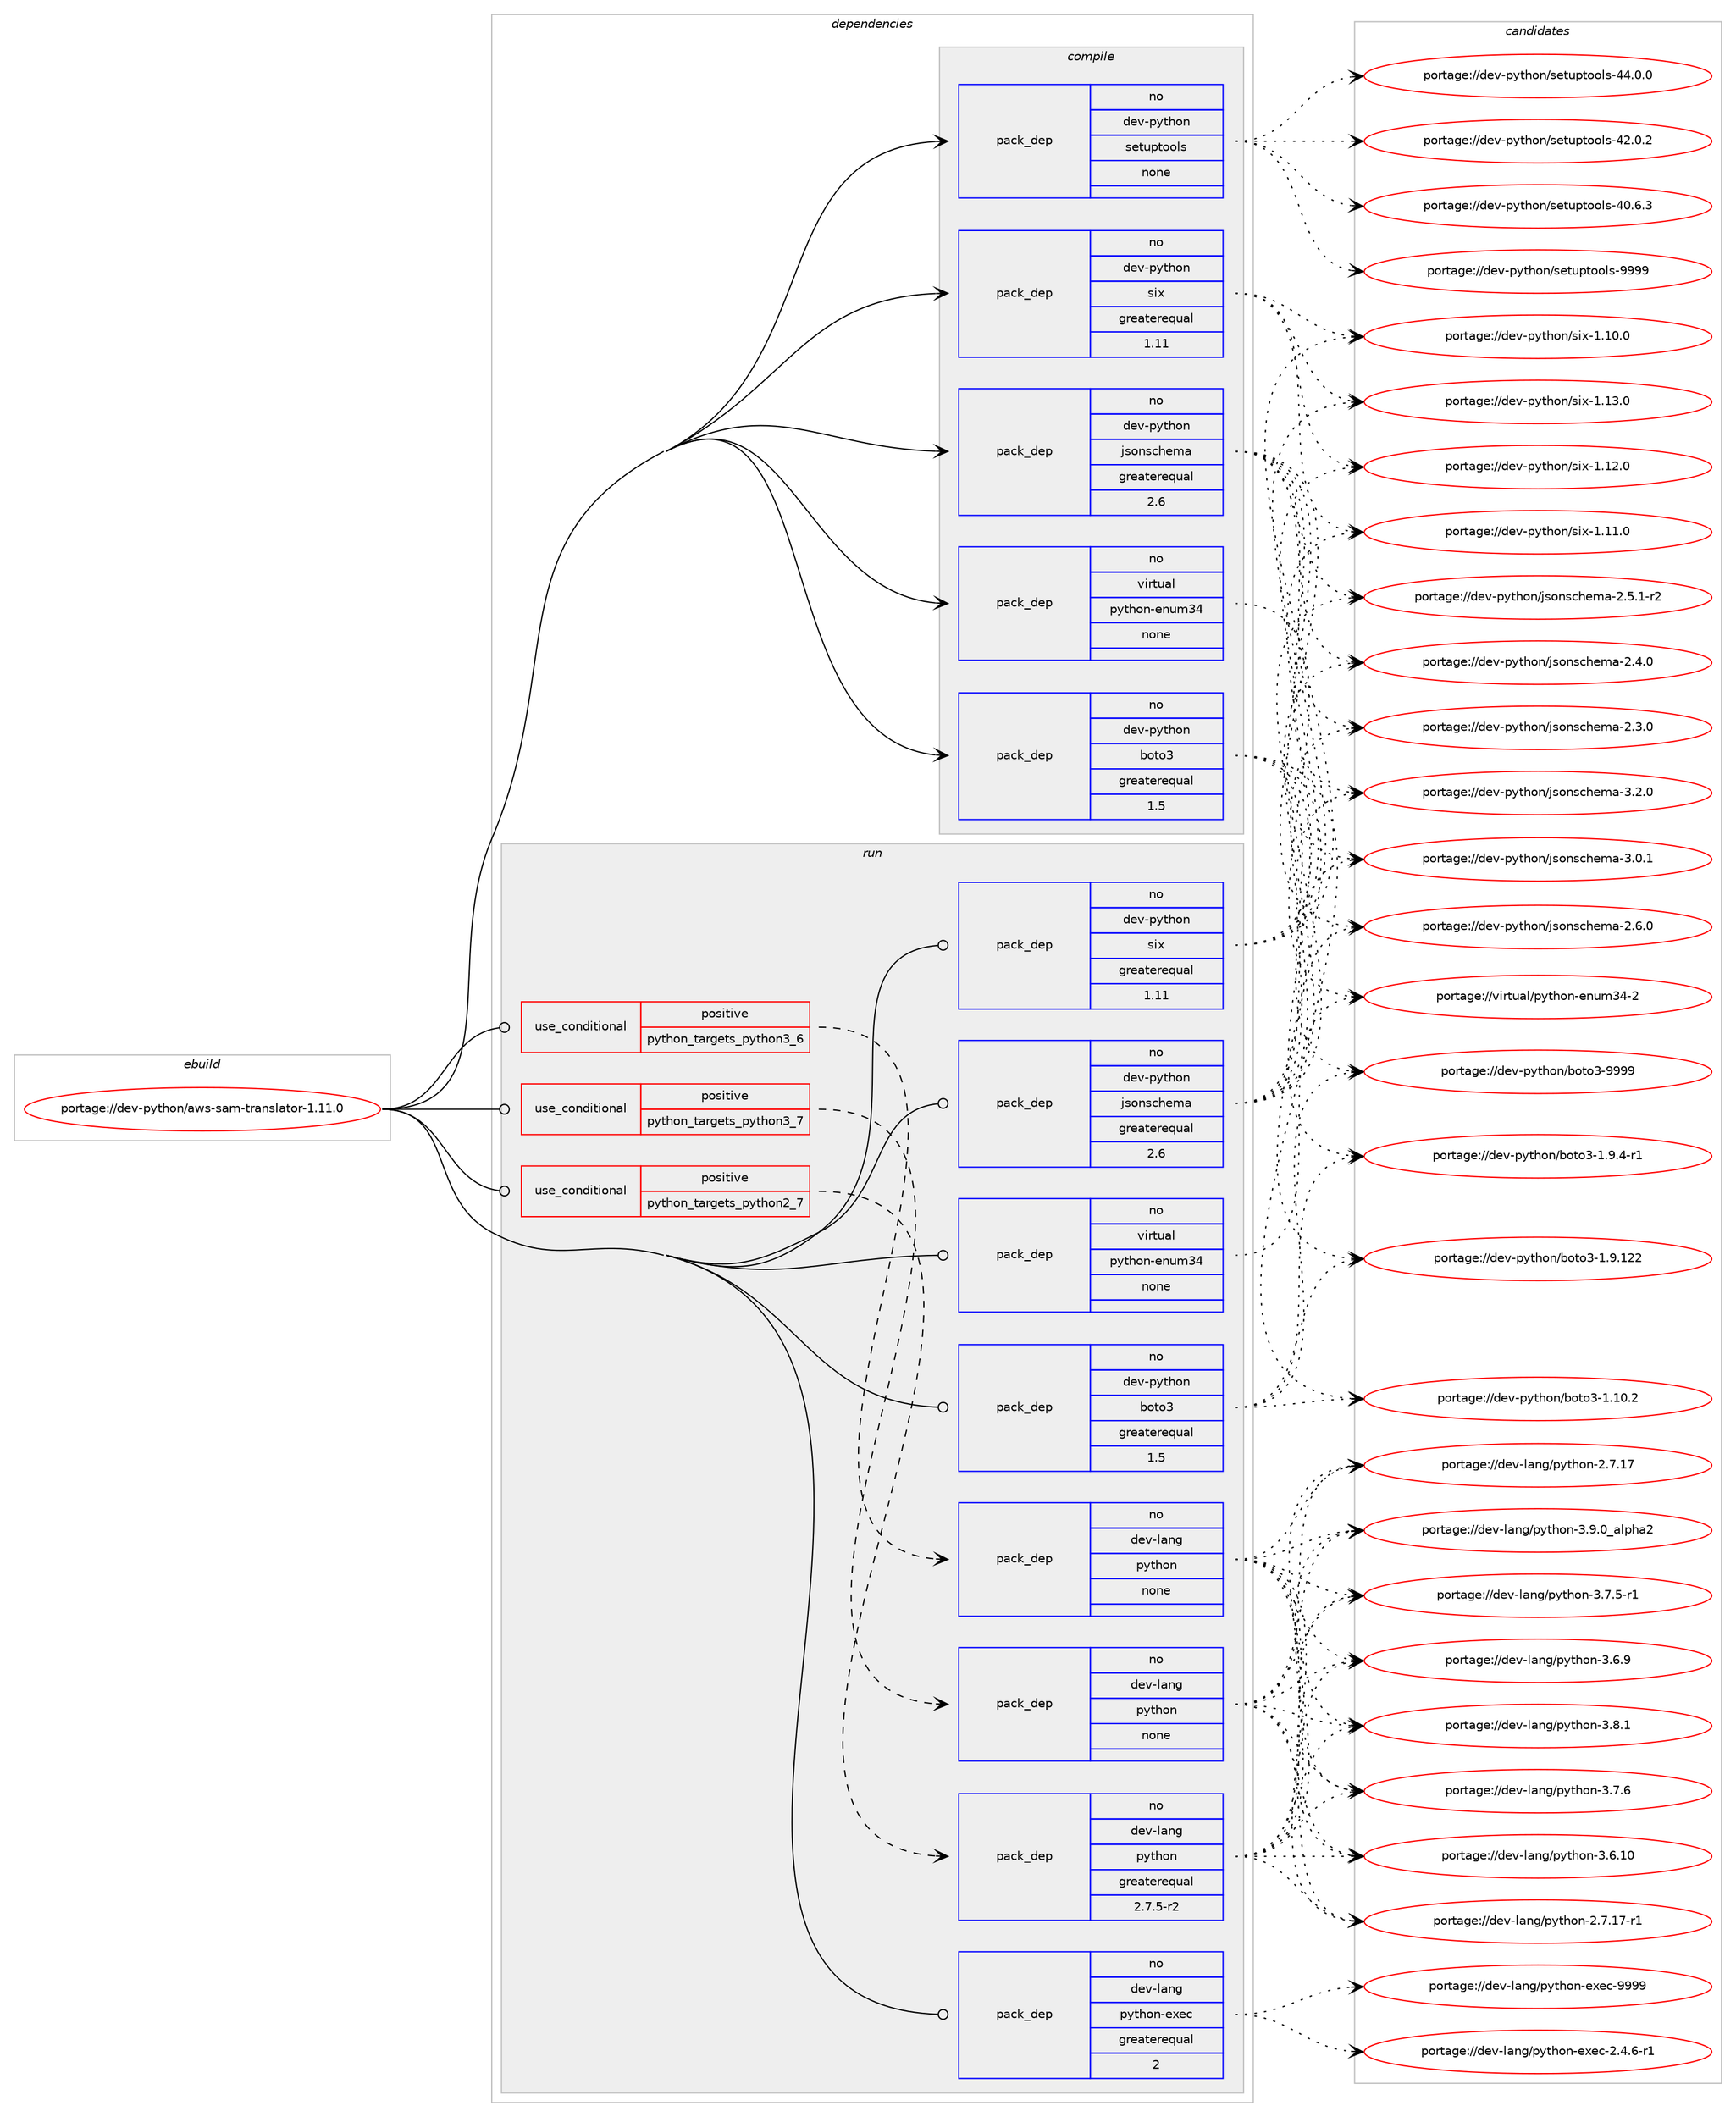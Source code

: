 digraph prolog {

# *************
# Graph options
# *************

newrank=true;
concentrate=true;
compound=true;
graph [rankdir=LR,fontname=Helvetica,fontsize=10,ranksep=1.5];#, ranksep=2.5, nodesep=0.2];
edge  [arrowhead=vee];
node  [fontname=Helvetica,fontsize=10];

# **********
# The ebuild
# **********

subgraph cluster_leftcol {
color=gray;
rank=same;
label=<<i>ebuild</i>>;
id [label="portage://dev-python/aws-sam-translator-1.11.0", color=red, width=4, href="../dev-python/aws-sam-translator-1.11.0.svg"];
}

# ****************
# The dependencies
# ****************

subgraph cluster_midcol {
color=gray;
label=<<i>dependencies</i>>;
subgraph cluster_compile {
fillcolor="#eeeeee";
style=filled;
label=<<i>compile</i>>;
subgraph pack346751 {
dependency470426 [label=<<TABLE BORDER="0" CELLBORDER="1" CELLSPACING="0" CELLPADDING="4" WIDTH="220"><TR><TD ROWSPAN="6" CELLPADDING="30">pack_dep</TD></TR><TR><TD WIDTH="110">no</TD></TR><TR><TD>dev-python</TD></TR><TR><TD>boto3</TD></TR><TR><TD>greaterequal</TD></TR><TR><TD>1.5</TD></TR></TABLE>>, shape=none, color=blue];
}
id:e -> dependency470426:w [weight=20,style="solid",arrowhead="vee"];
subgraph pack346752 {
dependency470427 [label=<<TABLE BORDER="0" CELLBORDER="1" CELLSPACING="0" CELLPADDING="4" WIDTH="220"><TR><TD ROWSPAN="6" CELLPADDING="30">pack_dep</TD></TR><TR><TD WIDTH="110">no</TD></TR><TR><TD>dev-python</TD></TR><TR><TD>jsonschema</TD></TR><TR><TD>greaterequal</TD></TR><TR><TD>2.6</TD></TR></TABLE>>, shape=none, color=blue];
}
id:e -> dependency470427:w [weight=20,style="solid",arrowhead="vee"];
subgraph pack346753 {
dependency470428 [label=<<TABLE BORDER="0" CELLBORDER="1" CELLSPACING="0" CELLPADDING="4" WIDTH="220"><TR><TD ROWSPAN="6" CELLPADDING="30">pack_dep</TD></TR><TR><TD WIDTH="110">no</TD></TR><TR><TD>dev-python</TD></TR><TR><TD>setuptools</TD></TR><TR><TD>none</TD></TR><TR><TD></TD></TR></TABLE>>, shape=none, color=blue];
}
id:e -> dependency470428:w [weight=20,style="solid",arrowhead="vee"];
subgraph pack346754 {
dependency470429 [label=<<TABLE BORDER="0" CELLBORDER="1" CELLSPACING="0" CELLPADDING="4" WIDTH="220"><TR><TD ROWSPAN="6" CELLPADDING="30">pack_dep</TD></TR><TR><TD WIDTH="110">no</TD></TR><TR><TD>dev-python</TD></TR><TR><TD>six</TD></TR><TR><TD>greaterequal</TD></TR><TR><TD>1.11</TD></TR></TABLE>>, shape=none, color=blue];
}
id:e -> dependency470429:w [weight=20,style="solid",arrowhead="vee"];
subgraph pack346755 {
dependency470430 [label=<<TABLE BORDER="0" CELLBORDER="1" CELLSPACING="0" CELLPADDING="4" WIDTH="220"><TR><TD ROWSPAN="6" CELLPADDING="30">pack_dep</TD></TR><TR><TD WIDTH="110">no</TD></TR><TR><TD>virtual</TD></TR><TR><TD>python-enum34</TD></TR><TR><TD>none</TD></TR><TR><TD></TD></TR></TABLE>>, shape=none, color=blue];
}
id:e -> dependency470430:w [weight=20,style="solid",arrowhead="vee"];
}
subgraph cluster_compileandrun {
fillcolor="#eeeeee";
style=filled;
label=<<i>compile and run</i>>;
}
subgraph cluster_run {
fillcolor="#eeeeee";
style=filled;
label=<<i>run</i>>;
subgraph cond118660 {
dependency470431 [label=<<TABLE BORDER="0" CELLBORDER="1" CELLSPACING="0" CELLPADDING="4"><TR><TD ROWSPAN="3" CELLPADDING="10">use_conditional</TD></TR><TR><TD>positive</TD></TR><TR><TD>python_targets_python2_7</TD></TR></TABLE>>, shape=none, color=red];
subgraph pack346756 {
dependency470432 [label=<<TABLE BORDER="0" CELLBORDER="1" CELLSPACING="0" CELLPADDING="4" WIDTH="220"><TR><TD ROWSPAN="6" CELLPADDING="30">pack_dep</TD></TR><TR><TD WIDTH="110">no</TD></TR><TR><TD>dev-lang</TD></TR><TR><TD>python</TD></TR><TR><TD>greaterequal</TD></TR><TR><TD>2.7.5-r2</TD></TR></TABLE>>, shape=none, color=blue];
}
dependency470431:e -> dependency470432:w [weight=20,style="dashed",arrowhead="vee"];
}
id:e -> dependency470431:w [weight=20,style="solid",arrowhead="odot"];
subgraph cond118661 {
dependency470433 [label=<<TABLE BORDER="0" CELLBORDER="1" CELLSPACING="0" CELLPADDING="4"><TR><TD ROWSPAN="3" CELLPADDING="10">use_conditional</TD></TR><TR><TD>positive</TD></TR><TR><TD>python_targets_python3_6</TD></TR></TABLE>>, shape=none, color=red];
subgraph pack346757 {
dependency470434 [label=<<TABLE BORDER="0" CELLBORDER="1" CELLSPACING="0" CELLPADDING="4" WIDTH="220"><TR><TD ROWSPAN="6" CELLPADDING="30">pack_dep</TD></TR><TR><TD WIDTH="110">no</TD></TR><TR><TD>dev-lang</TD></TR><TR><TD>python</TD></TR><TR><TD>none</TD></TR><TR><TD></TD></TR></TABLE>>, shape=none, color=blue];
}
dependency470433:e -> dependency470434:w [weight=20,style="dashed",arrowhead="vee"];
}
id:e -> dependency470433:w [weight=20,style="solid",arrowhead="odot"];
subgraph cond118662 {
dependency470435 [label=<<TABLE BORDER="0" CELLBORDER="1" CELLSPACING="0" CELLPADDING="4"><TR><TD ROWSPAN="3" CELLPADDING="10">use_conditional</TD></TR><TR><TD>positive</TD></TR><TR><TD>python_targets_python3_7</TD></TR></TABLE>>, shape=none, color=red];
subgraph pack346758 {
dependency470436 [label=<<TABLE BORDER="0" CELLBORDER="1" CELLSPACING="0" CELLPADDING="4" WIDTH="220"><TR><TD ROWSPAN="6" CELLPADDING="30">pack_dep</TD></TR><TR><TD WIDTH="110">no</TD></TR><TR><TD>dev-lang</TD></TR><TR><TD>python</TD></TR><TR><TD>none</TD></TR><TR><TD></TD></TR></TABLE>>, shape=none, color=blue];
}
dependency470435:e -> dependency470436:w [weight=20,style="dashed",arrowhead="vee"];
}
id:e -> dependency470435:w [weight=20,style="solid",arrowhead="odot"];
subgraph pack346759 {
dependency470437 [label=<<TABLE BORDER="0" CELLBORDER="1" CELLSPACING="0" CELLPADDING="4" WIDTH="220"><TR><TD ROWSPAN="6" CELLPADDING="30">pack_dep</TD></TR><TR><TD WIDTH="110">no</TD></TR><TR><TD>dev-lang</TD></TR><TR><TD>python-exec</TD></TR><TR><TD>greaterequal</TD></TR><TR><TD>2</TD></TR></TABLE>>, shape=none, color=blue];
}
id:e -> dependency470437:w [weight=20,style="solid",arrowhead="odot"];
subgraph pack346760 {
dependency470438 [label=<<TABLE BORDER="0" CELLBORDER="1" CELLSPACING="0" CELLPADDING="4" WIDTH="220"><TR><TD ROWSPAN="6" CELLPADDING="30">pack_dep</TD></TR><TR><TD WIDTH="110">no</TD></TR><TR><TD>dev-python</TD></TR><TR><TD>boto3</TD></TR><TR><TD>greaterequal</TD></TR><TR><TD>1.5</TD></TR></TABLE>>, shape=none, color=blue];
}
id:e -> dependency470438:w [weight=20,style="solid",arrowhead="odot"];
subgraph pack346761 {
dependency470439 [label=<<TABLE BORDER="0" CELLBORDER="1" CELLSPACING="0" CELLPADDING="4" WIDTH="220"><TR><TD ROWSPAN="6" CELLPADDING="30">pack_dep</TD></TR><TR><TD WIDTH="110">no</TD></TR><TR><TD>dev-python</TD></TR><TR><TD>jsonschema</TD></TR><TR><TD>greaterequal</TD></TR><TR><TD>2.6</TD></TR></TABLE>>, shape=none, color=blue];
}
id:e -> dependency470439:w [weight=20,style="solid",arrowhead="odot"];
subgraph pack346762 {
dependency470440 [label=<<TABLE BORDER="0" CELLBORDER="1" CELLSPACING="0" CELLPADDING="4" WIDTH="220"><TR><TD ROWSPAN="6" CELLPADDING="30">pack_dep</TD></TR><TR><TD WIDTH="110">no</TD></TR><TR><TD>dev-python</TD></TR><TR><TD>six</TD></TR><TR><TD>greaterequal</TD></TR><TR><TD>1.11</TD></TR></TABLE>>, shape=none, color=blue];
}
id:e -> dependency470440:w [weight=20,style="solid",arrowhead="odot"];
subgraph pack346763 {
dependency470441 [label=<<TABLE BORDER="0" CELLBORDER="1" CELLSPACING="0" CELLPADDING="4" WIDTH="220"><TR><TD ROWSPAN="6" CELLPADDING="30">pack_dep</TD></TR><TR><TD WIDTH="110">no</TD></TR><TR><TD>virtual</TD></TR><TR><TD>python-enum34</TD></TR><TR><TD>none</TD></TR><TR><TD></TD></TR></TABLE>>, shape=none, color=blue];
}
id:e -> dependency470441:w [weight=20,style="solid",arrowhead="odot"];
}
}

# **************
# The candidates
# **************

subgraph cluster_choices {
rank=same;
color=gray;
label=<<i>candidates</i>>;

subgraph choice346751 {
color=black;
nodesep=1;
choice100101118451121211161041111104798111116111514557575757 [label="portage://dev-python/boto3-9999", color=red, width=4,href="../dev-python/boto3-9999.svg"];
choice100101118451121211161041111104798111116111514549465746524511449 [label="portage://dev-python/boto3-1.9.4-r1", color=red, width=4,href="../dev-python/boto3-1.9.4-r1.svg"];
choice100101118451121211161041111104798111116111514549465746495050 [label="portage://dev-python/boto3-1.9.122", color=red, width=4,href="../dev-python/boto3-1.9.122.svg"];
choice1001011184511212111610411111047981111161115145494649484650 [label="portage://dev-python/boto3-1.10.2", color=red, width=4,href="../dev-python/boto3-1.10.2.svg"];
dependency470426:e -> choice100101118451121211161041111104798111116111514557575757:w [style=dotted,weight="100"];
dependency470426:e -> choice100101118451121211161041111104798111116111514549465746524511449:w [style=dotted,weight="100"];
dependency470426:e -> choice100101118451121211161041111104798111116111514549465746495050:w [style=dotted,weight="100"];
dependency470426:e -> choice1001011184511212111610411111047981111161115145494649484650:w [style=dotted,weight="100"];
}
subgraph choice346752 {
color=black;
nodesep=1;
choice10010111845112121116104111110471061151111101159910410110997455146504648 [label="portage://dev-python/jsonschema-3.2.0", color=red, width=4,href="../dev-python/jsonschema-3.2.0.svg"];
choice10010111845112121116104111110471061151111101159910410110997455146484649 [label="portage://dev-python/jsonschema-3.0.1", color=red, width=4,href="../dev-python/jsonschema-3.0.1.svg"];
choice10010111845112121116104111110471061151111101159910410110997455046544648 [label="portage://dev-python/jsonschema-2.6.0", color=red, width=4,href="../dev-python/jsonschema-2.6.0.svg"];
choice100101118451121211161041111104710611511111011599104101109974550465346494511450 [label="portage://dev-python/jsonschema-2.5.1-r2", color=red, width=4,href="../dev-python/jsonschema-2.5.1-r2.svg"];
choice10010111845112121116104111110471061151111101159910410110997455046524648 [label="portage://dev-python/jsonschema-2.4.0", color=red, width=4,href="../dev-python/jsonschema-2.4.0.svg"];
choice10010111845112121116104111110471061151111101159910410110997455046514648 [label="portage://dev-python/jsonschema-2.3.0", color=red, width=4,href="../dev-python/jsonschema-2.3.0.svg"];
dependency470427:e -> choice10010111845112121116104111110471061151111101159910410110997455146504648:w [style=dotted,weight="100"];
dependency470427:e -> choice10010111845112121116104111110471061151111101159910410110997455146484649:w [style=dotted,weight="100"];
dependency470427:e -> choice10010111845112121116104111110471061151111101159910410110997455046544648:w [style=dotted,weight="100"];
dependency470427:e -> choice100101118451121211161041111104710611511111011599104101109974550465346494511450:w [style=dotted,weight="100"];
dependency470427:e -> choice10010111845112121116104111110471061151111101159910410110997455046524648:w [style=dotted,weight="100"];
dependency470427:e -> choice10010111845112121116104111110471061151111101159910410110997455046514648:w [style=dotted,weight="100"];
}
subgraph choice346753 {
color=black;
nodesep=1;
choice10010111845112121116104111110471151011161171121161111111081154557575757 [label="portage://dev-python/setuptools-9999", color=red, width=4,href="../dev-python/setuptools-9999.svg"];
choice100101118451121211161041111104711510111611711211611111110811545525246484648 [label="portage://dev-python/setuptools-44.0.0", color=red, width=4,href="../dev-python/setuptools-44.0.0.svg"];
choice100101118451121211161041111104711510111611711211611111110811545525046484650 [label="portage://dev-python/setuptools-42.0.2", color=red, width=4,href="../dev-python/setuptools-42.0.2.svg"];
choice100101118451121211161041111104711510111611711211611111110811545524846544651 [label="portage://dev-python/setuptools-40.6.3", color=red, width=4,href="../dev-python/setuptools-40.6.3.svg"];
dependency470428:e -> choice10010111845112121116104111110471151011161171121161111111081154557575757:w [style=dotted,weight="100"];
dependency470428:e -> choice100101118451121211161041111104711510111611711211611111110811545525246484648:w [style=dotted,weight="100"];
dependency470428:e -> choice100101118451121211161041111104711510111611711211611111110811545525046484650:w [style=dotted,weight="100"];
dependency470428:e -> choice100101118451121211161041111104711510111611711211611111110811545524846544651:w [style=dotted,weight="100"];
}
subgraph choice346754 {
color=black;
nodesep=1;
choice100101118451121211161041111104711510512045494649514648 [label="portage://dev-python/six-1.13.0", color=red, width=4,href="../dev-python/six-1.13.0.svg"];
choice100101118451121211161041111104711510512045494649504648 [label="portage://dev-python/six-1.12.0", color=red, width=4,href="../dev-python/six-1.12.0.svg"];
choice100101118451121211161041111104711510512045494649494648 [label="portage://dev-python/six-1.11.0", color=red, width=4,href="../dev-python/six-1.11.0.svg"];
choice100101118451121211161041111104711510512045494649484648 [label="portage://dev-python/six-1.10.0", color=red, width=4,href="../dev-python/six-1.10.0.svg"];
dependency470429:e -> choice100101118451121211161041111104711510512045494649514648:w [style=dotted,weight="100"];
dependency470429:e -> choice100101118451121211161041111104711510512045494649504648:w [style=dotted,weight="100"];
dependency470429:e -> choice100101118451121211161041111104711510512045494649494648:w [style=dotted,weight="100"];
dependency470429:e -> choice100101118451121211161041111104711510512045494649484648:w [style=dotted,weight="100"];
}
subgraph choice346755 {
color=black;
nodesep=1;
choice11810511411611797108471121211161041111104510111011710951524550 [label="portage://virtual/python-enum34-2", color=red, width=4,href="../virtual/python-enum34-2.svg"];
dependency470430:e -> choice11810511411611797108471121211161041111104510111011710951524550:w [style=dotted,weight="100"];
}
subgraph choice346756 {
color=black;
nodesep=1;
choice10010111845108971101034711212111610411111045514657464895971081121049750 [label="portage://dev-lang/python-3.9.0_alpha2", color=red, width=4,href="../dev-lang/python-3.9.0_alpha2.svg"];
choice100101118451089711010347112121116104111110455146564649 [label="portage://dev-lang/python-3.8.1", color=red, width=4,href="../dev-lang/python-3.8.1.svg"];
choice100101118451089711010347112121116104111110455146554654 [label="portage://dev-lang/python-3.7.6", color=red, width=4,href="../dev-lang/python-3.7.6.svg"];
choice1001011184510897110103471121211161041111104551465546534511449 [label="portage://dev-lang/python-3.7.5-r1", color=red, width=4,href="../dev-lang/python-3.7.5-r1.svg"];
choice100101118451089711010347112121116104111110455146544657 [label="portage://dev-lang/python-3.6.9", color=red, width=4,href="../dev-lang/python-3.6.9.svg"];
choice10010111845108971101034711212111610411111045514654464948 [label="portage://dev-lang/python-3.6.10", color=red, width=4,href="../dev-lang/python-3.6.10.svg"];
choice100101118451089711010347112121116104111110455046554649554511449 [label="portage://dev-lang/python-2.7.17-r1", color=red, width=4,href="../dev-lang/python-2.7.17-r1.svg"];
choice10010111845108971101034711212111610411111045504655464955 [label="portage://dev-lang/python-2.7.17", color=red, width=4,href="../dev-lang/python-2.7.17.svg"];
dependency470432:e -> choice10010111845108971101034711212111610411111045514657464895971081121049750:w [style=dotted,weight="100"];
dependency470432:e -> choice100101118451089711010347112121116104111110455146564649:w [style=dotted,weight="100"];
dependency470432:e -> choice100101118451089711010347112121116104111110455146554654:w [style=dotted,weight="100"];
dependency470432:e -> choice1001011184510897110103471121211161041111104551465546534511449:w [style=dotted,weight="100"];
dependency470432:e -> choice100101118451089711010347112121116104111110455146544657:w [style=dotted,weight="100"];
dependency470432:e -> choice10010111845108971101034711212111610411111045514654464948:w [style=dotted,weight="100"];
dependency470432:e -> choice100101118451089711010347112121116104111110455046554649554511449:w [style=dotted,weight="100"];
dependency470432:e -> choice10010111845108971101034711212111610411111045504655464955:w [style=dotted,weight="100"];
}
subgraph choice346757 {
color=black;
nodesep=1;
choice10010111845108971101034711212111610411111045514657464895971081121049750 [label="portage://dev-lang/python-3.9.0_alpha2", color=red, width=4,href="../dev-lang/python-3.9.0_alpha2.svg"];
choice100101118451089711010347112121116104111110455146564649 [label="portage://dev-lang/python-3.8.1", color=red, width=4,href="../dev-lang/python-3.8.1.svg"];
choice100101118451089711010347112121116104111110455146554654 [label="portage://dev-lang/python-3.7.6", color=red, width=4,href="../dev-lang/python-3.7.6.svg"];
choice1001011184510897110103471121211161041111104551465546534511449 [label="portage://dev-lang/python-3.7.5-r1", color=red, width=4,href="../dev-lang/python-3.7.5-r1.svg"];
choice100101118451089711010347112121116104111110455146544657 [label="portage://dev-lang/python-3.6.9", color=red, width=4,href="../dev-lang/python-3.6.9.svg"];
choice10010111845108971101034711212111610411111045514654464948 [label="portage://dev-lang/python-3.6.10", color=red, width=4,href="../dev-lang/python-3.6.10.svg"];
choice100101118451089711010347112121116104111110455046554649554511449 [label="portage://dev-lang/python-2.7.17-r1", color=red, width=4,href="../dev-lang/python-2.7.17-r1.svg"];
choice10010111845108971101034711212111610411111045504655464955 [label="portage://dev-lang/python-2.7.17", color=red, width=4,href="../dev-lang/python-2.7.17.svg"];
dependency470434:e -> choice10010111845108971101034711212111610411111045514657464895971081121049750:w [style=dotted,weight="100"];
dependency470434:e -> choice100101118451089711010347112121116104111110455146564649:w [style=dotted,weight="100"];
dependency470434:e -> choice100101118451089711010347112121116104111110455146554654:w [style=dotted,weight="100"];
dependency470434:e -> choice1001011184510897110103471121211161041111104551465546534511449:w [style=dotted,weight="100"];
dependency470434:e -> choice100101118451089711010347112121116104111110455146544657:w [style=dotted,weight="100"];
dependency470434:e -> choice10010111845108971101034711212111610411111045514654464948:w [style=dotted,weight="100"];
dependency470434:e -> choice100101118451089711010347112121116104111110455046554649554511449:w [style=dotted,weight="100"];
dependency470434:e -> choice10010111845108971101034711212111610411111045504655464955:w [style=dotted,weight="100"];
}
subgraph choice346758 {
color=black;
nodesep=1;
choice10010111845108971101034711212111610411111045514657464895971081121049750 [label="portage://dev-lang/python-3.9.0_alpha2", color=red, width=4,href="../dev-lang/python-3.9.0_alpha2.svg"];
choice100101118451089711010347112121116104111110455146564649 [label="portage://dev-lang/python-3.8.1", color=red, width=4,href="../dev-lang/python-3.8.1.svg"];
choice100101118451089711010347112121116104111110455146554654 [label="portage://dev-lang/python-3.7.6", color=red, width=4,href="../dev-lang/python-3.7.6.svg"];
choice1001011184510897110103471121211161041111104551465546534511449 [label="portage://dev-lang/python-3.7.5-r1", color=red, width=4,href="../dev-lang/python-3.7.5-r1.svg"];
choice100101118451089711010347112121116104111110455146544657 [label="portage://dev-lang/python-3.6.9", color=red, width=4,href="../dev-lang/python-3.6.9.svg"];
choice10010111845108971101034711212111610411111045514654464948 [label="portage://dev-lang/python-3.6.10", color=red, width=4,href="../dev-lang/python-3.6.10.svg"];
choice100101118451089711010347112121116104111110455046554649554511449 [label="portage://dev-lang/python-2.7.17-r1", color=red, width=4,href="../dev-lang/python-2.7.17-r1.svg"];
choice10010111845108971101034711212111610411111045504655464955 [label="portage://dev-lang/python-2.7.17", color=red, width=4,href="../dev-lang/python-2.7.17.svg"];
dependency470436:e -> choice10010111845108971101034711212111610411111045514657464895971081121049750:w [style=dotted,weight="100"];
dependency470436:e -> choice100101118451089711010347112121116104111110455146564649:w [style=dotted,weight="100"];
dependency470436:e -> choice100101118451089711010347112121116104111110455146554654:w [style=dotted,weight="100"];
dependency470436:e -> choice1001011184510897110103471121211161041111104551465546534511449:w [style=dotted,weight="100"];
dependency470436:e -> choice100101118451089711010347112121116104111110455146544657:w [style=dotted,weight="100"];
dependency470436:e -> choice10010111845108971101034711212111610411111045514654464948:w [style=dotted,weight="100"];
dependency470436:e -> choice100101118451089711010347112121116104111110455046554649554511449:w [style=dotted,weight="100"];
dependency470436:e -> choice10010111845108971101034711212111610411111045504655464955:w [style=dotted,weight="100"];
}
subgraph choice346759 {
color=black;
nodesep=1;
choice10010111845108971101034711212111610411111045101120101994557575757 [label="portage://dev-lang/python-exec-9999", color=red, width=4,href="../dev-lang/python-exec-9999.svg"];
choice10010111845108971101034711212111610411111045101120101994550465246544511449 [label="portage://dev-lang/python-exec-2.4.6-r1", color=red, width=4,href="../dev-lang/python-exec-2.4.6-r1.svg"];
dependency470437:e -> choice10010111845108971101034711212111610411111045101120101994557575757:w [style=dotted,weight="100"];
dependency470437:e -> choice10010111845108971101034711212111610411111045101120101994550465246544511449:w [style=dotted,weight="100"];
}
subgraph choice346760 {
color=black;
nodesep=1;
choice100101118451121211161041111104798111116111514557575757 [label="portage://dev-python/boto3-9999", color=red, width=4,href="../dev-python/boto3-9999.svg"];
choice100101118451121211161041111104798111116111514549465746524511449 [label="portage://dev-python/boto3-1.9.4-r1", color=red, width=4,href="../dev-python/boto3-1.9.4-r1.svg"];
choice100101118451121211161041111104798111116111514549465746495050 [label="portage://dev-python/boto3-1.9.122", color=red, width=4,href="../dev-python/boto3-1.9.122.svg"];
choice1001011184511212111610411111047981111161115145494649484650 [label="portage://dev-python/boto3-1.10.2", color=red, width=4,href="../dev-python/boto3-1.10.2.svg"];
dependency470438:e -> choice100101118451121211161041111104798111116111514557575757:w [style=dotted,weight="100"];
dependency470438:e -> choice100101118451121211161041111104798111116111514549465746524511449:w [style=dotted,weight="100"];
dependency470438:e -> choice100101118451121211161041111104798111116111514549465746495050:w [style=dotted,weight="100"];
dependency470438:e -> choice1001011184511212111610411111047981111161115145494649484650:w [style=dotted,weight="100"];
}
subgraph choice346761 {
color=black;
nodesep=1;
choice10010111845112121116104111110471061151111101159910410110997455146504648 [label="portage://dev-python/jsonschema-3.2.0", color=red, width=4,href="../dev-python/jsonschema-3.2.0.svg"];
choice10010111845112121116104111110471061151111101159910410110997455146484649 [label="portage://dev-python/jsonschema-3.0.1", color=red, width=4,href="../dev-python/jsonschema-3.0.1.svg"];
choice10010111845112121116104111110471061151111101159910410110997455046544648 [label="portage://dev-python/jsonschema-2.6.0", color=red, width=4,href="../dev-python/jsonschema-2.6.0.svg"];
choice100101118451121211161041111104710611511111011599104101109974550465346494511450 [label="portage://dev-python/jsonschema-2.5.1-r2", color=red, width=4,href="../dev-python/jsonschema-2.5.1-r2.svg"];
choice10010111845112121116104111110471061151111101159910410110997455046524648 [label="portage://dev-python/jsonschema-2.4.0", color=red, width=4,href="../dev-python/jsonschema-2.4.0.svg"];
choice10010111845112121116104111110471061151111101159910410110997455046514648 [label="portage://dev-python/jsonschema-2.3.0", color=red, width=4,href="../dev-python/jsonschema-2.3.0.svg"];
dependency470439:e -> choice10010111845112121116104111110471061151111101159910410110997455146504648:w [style=dotted,weight="100"];
dependency470439:e -> choice10010111845112121116104111110471061151111101159910410110997455146484649:w [style=dotted,weight="100"];
dependency470439:e -> choice10010111845112121116104111110471061151111101159910410110997455046544648:w [style=dotted,weight="100"];
dependency470439:e -> choice100101118451121211161041111104710611511111011599104101109974550465346494511450:w [style=dotted,weight="100"];
dependency470439:e -> choice10010111845112121116104111110471061151111101159910410110997455046524648:w [style=dotted,weight="100"];
dependency470439:e -> choice10010111845112121116104111110471061151111101159910410110997455046514648:w [style=dotted,weight="100"];
}
subgraph choice346762 {
color=black;
nodesep=1;
choice100101118451121211161041111104711510512045494649514648 [label="portage://dev-python/six-1.13.0", color=red, width=4,href="../dev-python/six-1.13.0.svg"];
choice100101118451121211161041111104711510512045494649504648 [label="portage://dev-python/six-1.12.0", color=red, width=4,href="../dev-python/six-1.12.0.svg"];
choice100101118451121211161041111104711510512045494649494648 [label="portage://dev-python/six-1.11.0", color=red, width=4,href="../dev-python/six-1.11.0.svg"];
choice100101118451121211161041111104711510512045494649484648 [label="portage://dev-python/six-1.10.0", color=red, width=4,href="../dev-python/six-1.10.0.svg"];
dependency470440:e -> choice100101118451121211161041111104711510512045494649514648:w [style=dotted,weight="100"];
dependency470440:e -> choice100101118451121211161041111104711510512045494649504648:w [style=dotted,weight="100"];
dependency470440:e -> choice100101118451121211161041111104711510512045494649494648:w [style=dotted,weight="100"];
dependency470440:e -> choice100101118451121211161041111104711510512045494649484648:w [style=dotted,weight="100"];
}
subgraph choice346763 {
color=black;
nodesep=1;
choice11810511411611797108471121211161041111104510111011710951524550 [label="portage://virtual/python-enum34-2", color=red, width=4,href="../virtual/python-enum34-2.svg"];
dependency470441:e -> choice11810511411611797108471121211161041111104510111011710951524550:w [style=dotted,weight="100"];
}
}

}
